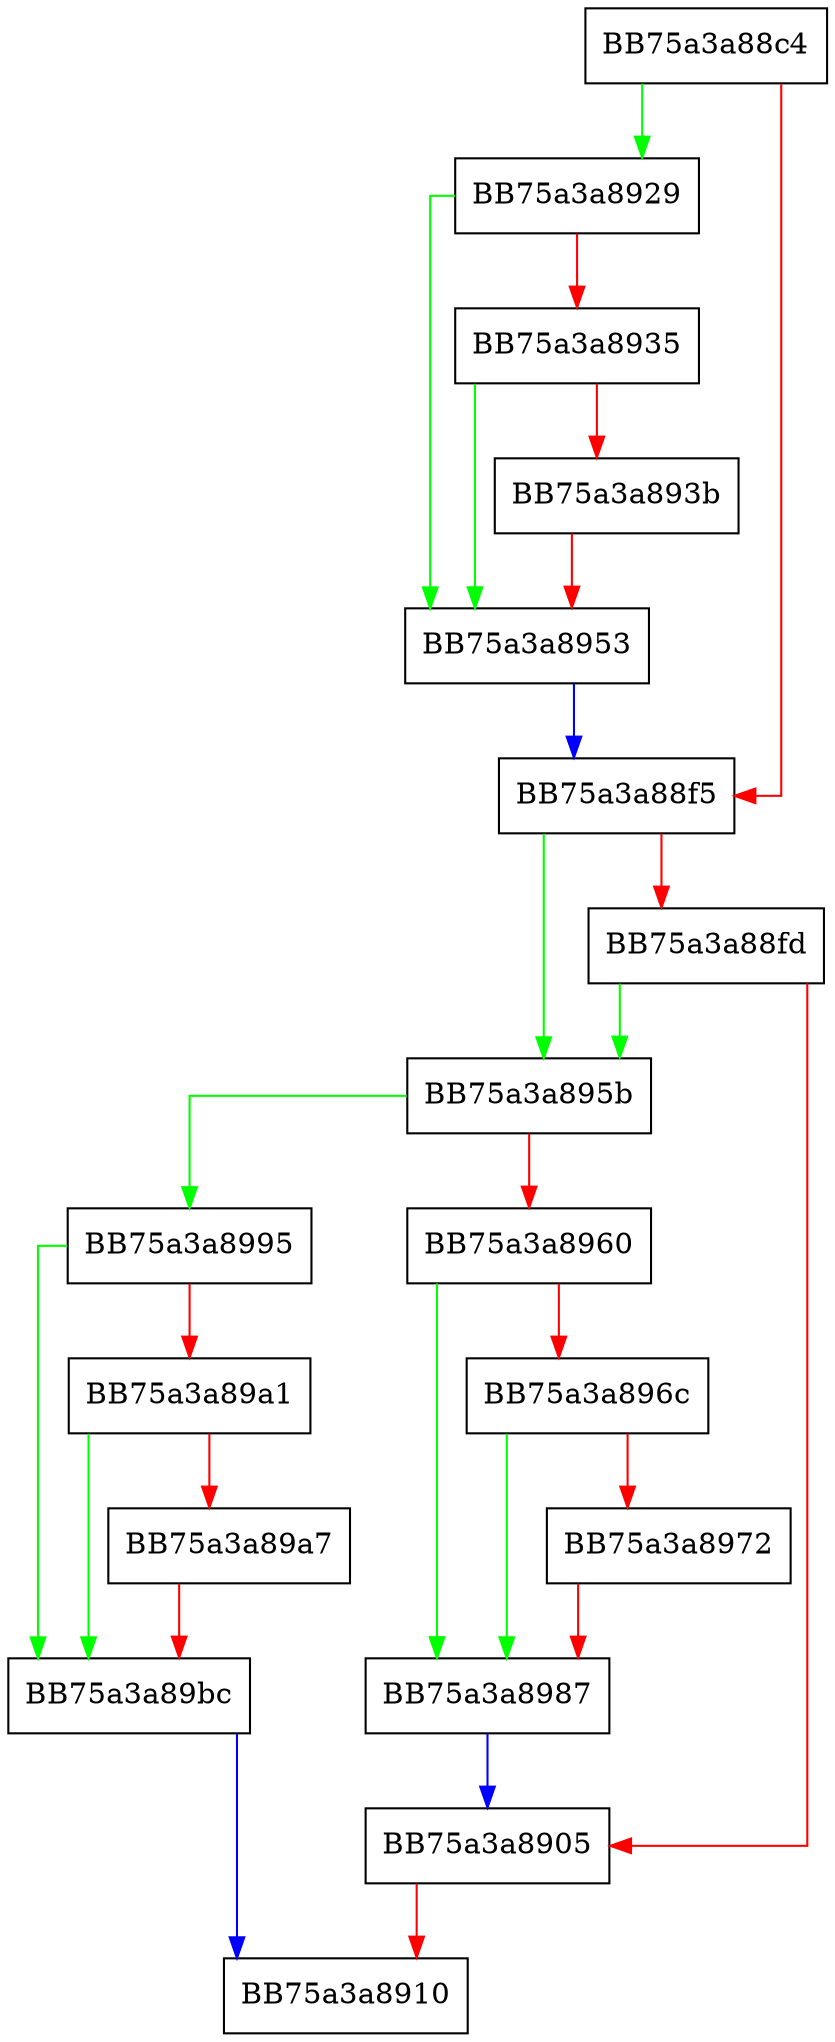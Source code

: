 digraph RegAdjustStringValue {
  node [shape="box"];
  graph [splines=ortho];
  BB75a3a88c4 -> BB75a3a8929 [color="green"];
  BB75a3a88c4 -> BB75a3a88f5 [color="red"];
  BB75a3a88f5 -> BB75a3a895b [color="green"];
  BB75a3a88f5 -> BB75a3a88fd [color="red"];
  BB75a3a88fd -> BB75a3a895b [color="green"];
  BB75a3a88fd -> BB75a3a8905 [color="red"];
  BB75a3a8905 -> BB75a3a8910 [color="red"];
  BB75a3a8929 -> BB75a3a8953 [color="green"];
  BB75a3a8929 -> BB75a3a8935 [color="red"];
  BB75a3a8935 -> BB75a3a8953 [color="green"];
  BB75a3a8935 -> BB75a3a893b [color="red"];
  BB75a3a893b -> BB75a3a8953 [color="red"];
  BB75a3a8953 -> BB75a3a88f5 [color="blue"];
  BB75a3a895b -> BB75a3a8995 [color="green"];
  BB75a3a895b -> BB75a3a8960 [color="red"];
  BB75a3a8960 -> BB75a3a8987 [color="green"];
  BB75a3a8960 -> BB75a3a896c [color="red"];
  BB75a3a896c -> BB75a3a8987 [color="green"];
  BB75a3a896c -> BB75a3a8972 [color="red"];
  BB75a3a8972 -> BB75a3a8987 [color="red"];
  BB75a3a8987 -> BB75a3a8905 [color="blue"];
  BB75a3a8995 -> BB75a3a89bc [color="green"];
  BB75a3a8995 -> BB75a3a89a1 [color="red"];
  BB75a3a89a1 -> BB75a3a89bc [color="green"];
  BB75a3a89a1 -> BB75a3a89a7 [color="red"];
  BB75a3a89a7 -> BB75a3a89bc [color="red"];
  BB75a3a89bc -> BB75a3a8910 [color="blue"];
}